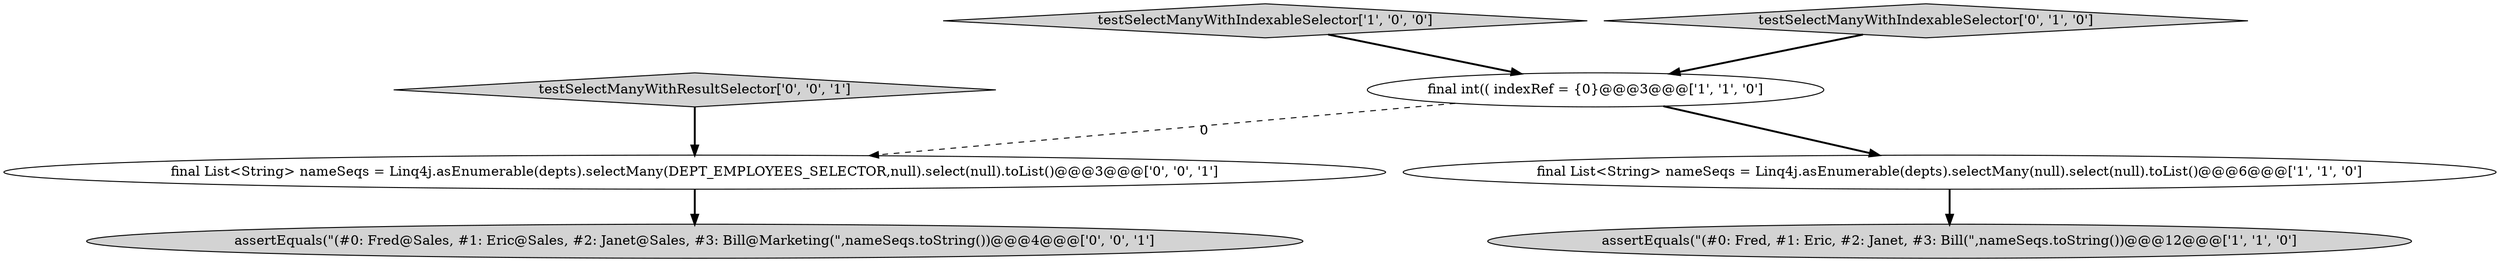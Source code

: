 digraph {
3 [style = filled, label = "final List<String> nameSeqs = Linq4j.asEnumerable(depts).selectMany(null).select(null).toList()@@@6@@@['1', '1', '0']", fillcolor = white, shape = ellipse image = "AAA0AAABBB1BBB"];
2 [style = filled, label = "testSelectManyWithIndexableSelector['1', '0', '0']", fillcolor = lightgray, shape = diamond image = "AAA0AAABBB1BBB"];
5 [style = filled, label = "assertEquals(\"(#0: Fred@Sales, #1: Eric@Sales, #2: Janet@Sales, #3: Bill@Marketing(\",nameSeqs.toString())@@@4@@@['0', '0', '1']", fillcolor = lightgray, shape = ellipse image = "AAA0AAABBB3BBB"];
7 [style = filled, label = "final List<String> nameSeqs = Linq4j.asEnumerable(depts).selectMany(DEPT_EMPLOYEES_SELECTOR,null).select(null).toList()@@@3@@@['0', '0', '1']", fillcolor = white, shape = ellipse image = "AAA0AAABBB3BBB"];
0 [style = filled, label = "assertEquals(\"(#0: Fred, #1: Eric, #2: Janet, #3: Bill(\",nameSeqs.toString())@@@12@@@['1', '1', '0']", fillcolor = lightgray, shape = ellipse image = "AAA0AAABBB1BBB"];
4 [style = filled, label = "testSelectManyWithIndexableSelector['0', '1', '0']", fillcolor = lightgray, shape = diamond image = "AAA0AAABBB2BBB"];
1 [style = filled, label = "final int(( indexRef = {0}@@@3@@@['1', '1', '0']", fillcolor = white, shape = ellipse image = "AAA0AAABBB1BBB"];
6 [style = filled, label = "testSelectManyWithResultSelector['0', '0', '1']", fillcolor = lightgray, shape = diamond image = "AAA0AAABBB3BBB"];
1->3 [style = bold, label=""];
7->5 [style = bold, label=""];
4->1 [style = bold, label=""];
1->7 [style = dashed, label="0"];
6->7 [style = bold, label=""];
2->1 [style = bold, label=""];
3->0 [style = bold, label=""];
}
